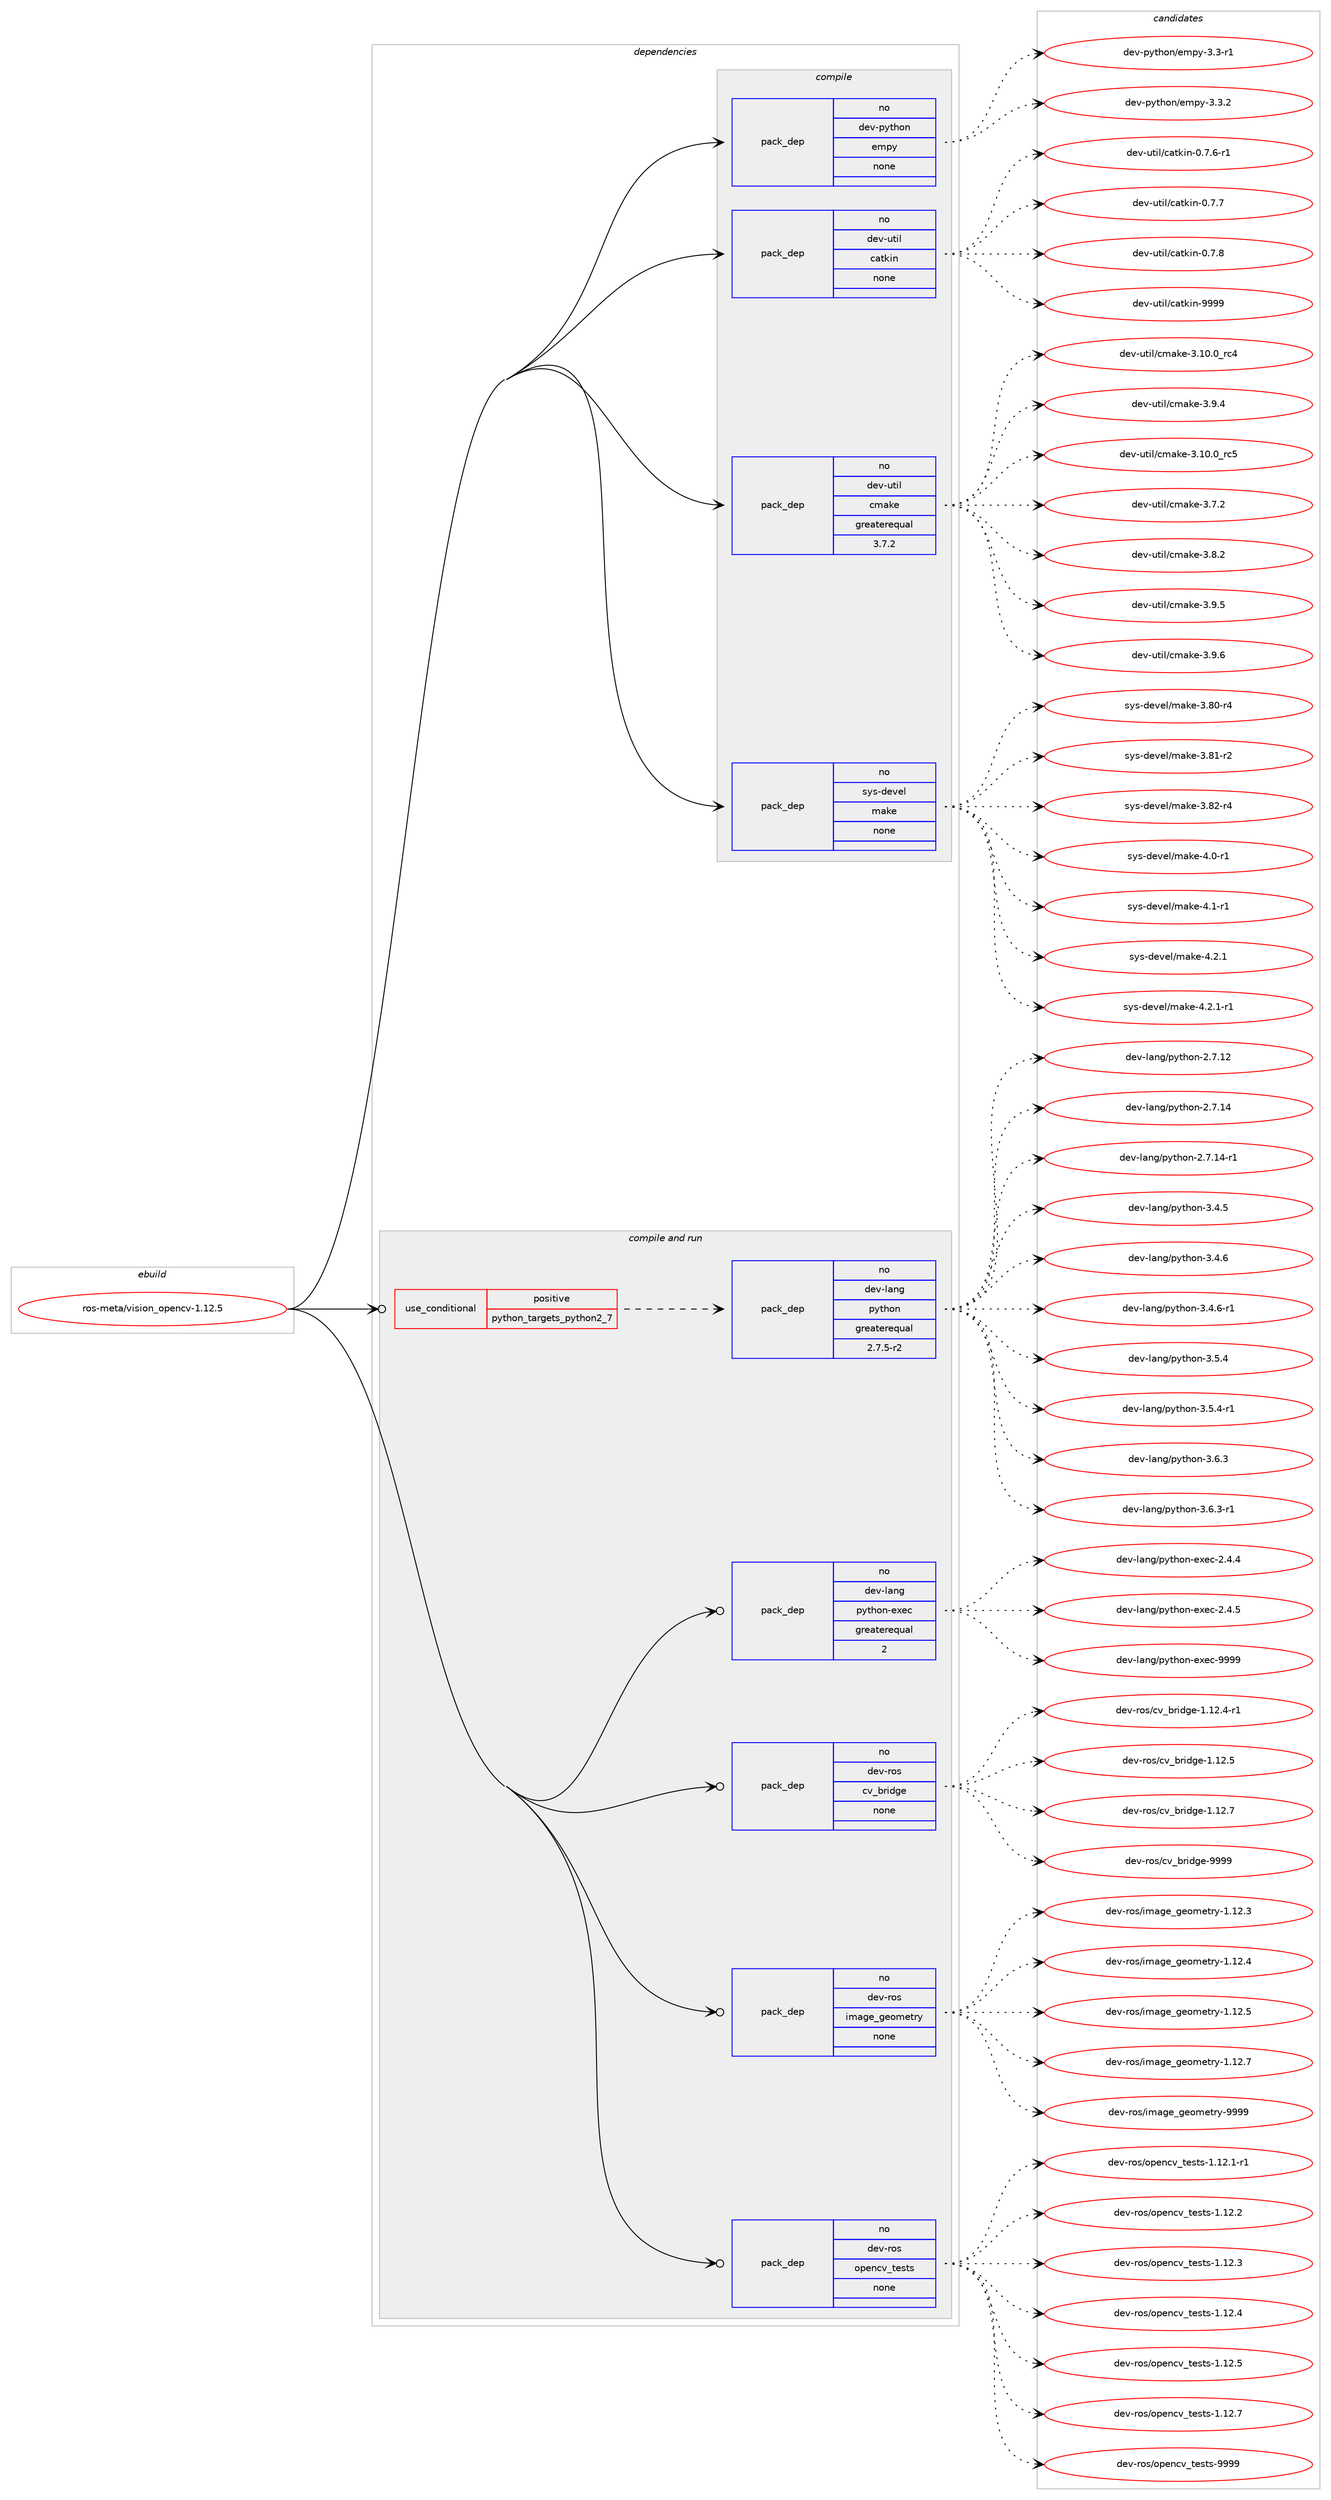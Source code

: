 digraph prolog {

# *************
# Graph options
# *************

newrank=true;
concentrate=true;
compound=true;
graph [rankdir=LR,fontname=Helvetica,fontsize=10,ranksep=1.5];#, ranksep=2.5, nodesep=0.2];
edge  [arrowhead=vee];
node  [fontname=Helvetica,fontsize=10];

# **********
# The ebuild
# **********

subgraph cluster_leftcol {
color=gray;
rank=same;
label=<<i>ebuild</i>>;
id [label="ros-meta/vision_opencv-1.12.5", color=red, width=4, href="../ros-meta/vision_opencv-1.12.5.svg"];
}

# ****************
# The dependencies
# ****************

subgraph cluster_midcol {
color=gray;
label=<<i>dependencies</i>>;
subgraph cluster_compile {
fillcolor="#eeeeee";
style=filled;
label=<<i>compile</i>>;
subgraph pack1243 {
dependency1715 [label=<<TABLE BORDER="0" CELLBORDER="1" CELLSPACING="0" CELLPADDING="4" WIDTH="220"><TR><TD ROWSPAN="6" CELLPADDING="30">pack_dep</TD></TR><TR><TD WIDTH="110">no</TD></TR><TR><TD>dev-python</TD></TR><TR><TD>empy</TD></TR><TR><TD>none</TD></TR><TR><TD></TD></TR></TABLE>>, shape=none, color=blue];
}
id:e -> dependency1715:w [weight=20,style="solid",arrowhead="vee"];
subgraph pack1244 {
dependency1716 [label=<<TABLE BORDER="0" CELLBORDER="1" CELLSPACING="0" CELLPADDING="4" WIDTH="220"><TR><TD ROWSPAN="6" CELLPADDING="30">pack_dep</TD></TR><TR><TD WIDTH="110">no</TD></TR><TR><TD>dev-util</TD></TR><TR><TD>catkin</TD></TR><TR><TD>none</TD></TR><TR><TD></TD></TR></TABLE>>, shape=none, color=blue];
}
id:e -> dependency1716:w [weight=20,style="solid",arrowhead="vee"];
subgraph pack1245 {
dependency1717 [label=<<TABLE BORDER="0" CELLBORDER="1" CELLSPACING="0" CELLPADDING="4" WIDTH="220"><TR><TD ROWSPAN="6" CELLPADDING="30">pack_dep</TD></TR><TR><TD WIDTH="110">no</TD></TR><TR><TD>dev-util</TD></TR><TR><TD>cmake</TD></TR><TR><TD>greaterequal</TD></TR><TR><TD>3.7.2</TD></TR></TABLE>>, shape=none, color=blue];
}
id:e -> dependency1717:w [weight=20,style="solid",arrowhead="vee"];
subgraph pack1246 {
dependency1718 [label=<<TABLE BORDER="0" CELLBORDER="1" CELLSPACING="0" CELLPADDING="4" WIDTH="220"><TR><TD ROWSPAN="6" CELLPADDING="30">pack_dep</TD></TR><TR><TD WIDTH="110">no</TD></TR><TR><TD>sys-devel</TD></TR><TR><TD>make</TD></TR><TR><TD>none</TD></TR><TR><TD></TD></TR></TABLE>>, shape=none, color=blue];
}
id:e -> dependency1718:w [weight=20,style="solid",arrowhead="vee"];
}
subgraph cluster_compileandrun {
fillcolor="#eeeeee";
style=filled;
label=<<i>compile and run</i>>;
subgraph cond456 {
dependency1719 [label=<<TABLE BORDER="0" CELLBORDER="1" CELLSPACING="0" CELLPADDING="4"><TR><TD ROWSPAN="3" CELLPADDING="10">use_conditional</TD></TR><TR><TD>positive</TD></TR><TR><TD>python_targets_python2_7</TD></TR></TABLE>>, shape=none, color=red];
subgraph pack1247 {
dependency1720 [label=<<TABLE BORDER="0" CELLBORDER="1" CELLSPACING="0" CELLPADDING="4" WIDTH="220"><TR><TD ROWSPAN="6" CELLPADDING="30">pack_dep</TD></TR><TR><TD WIDTH="110">no</TD></TR><TR><TD>dev-lang</TD></TR><TR><TD>python</TD></TR><TR><TD>greaterequal</TD></TR><TR><TD>2.7.5-r2</TD></TR></TABLE>>, shape=none, color=blue];
}
dependency1719:e -> dependency1720:w [weight=20,style="dashed",arrowhead="vee"];
}
id:e -> dependency1719:w [weight=20,style="solid",arrowhead="odotvee"];
subgraph pack1248 {
dependency1721 [label=<<TABLE BORDER="0" CELLBORDER="1" CELLSPACING="0" CELLPADDING="4" WIDTH="220"><TR><TD ROWSPAN="6" CELLPADDING="30">pack_dep</TD></TR><TR><TD WIDTH="110">no</TD></TR><TR><TD>dev-lang</TD></TR><TR><TD>python-exec</TD></TR><TR><TD>greaterequal</TD></TR><TR><TD>2</TD></TR></TABLE>>, shape=none, color=blue];
}
id:e -> dependency1721:w [weight=20,style="solid",arrowhead="odotvee"];
subgraph pack1249 {
dependency1722 [label=<<TABLE BORDER="0" CELLBORDER="1" CELLSPACING="0" CELLPADDING="4" WIDTH="220"><TR><TD ROWSPAN="6" CELLPADDING="30">pack_dep</TD></TR><TR><TD WIDTH="110">no</TD></TR><TR><TD>dev-ros</TD></TR><TR><TD>cv_bridge</TD></TR><TR><TD>none</TD></TR><TR><TD></TD></TR></TABLE>>, shape=none, color=blue];
}
id:e -> dependency1722:w [weight=20,style="solid",arrowhead="odotvee"];
subgraph pack1250 {
dependency1723 [label=<<TABLE BORDER="0" CELLBORDER="1" CELLSPACING="0" CELLPADDING="4" WIDTH="220"><TR><TD ROWSPAN="6" CELLPADDING="30">pack_dep</TD></TR><TR><TD WIDTH="110">no</TD></TR><TR><TD>dev-ros</TD></TR><TR><TD>image_geometry</TD></TR><TR><TD>none</TD></TR><TR><TD></TD></TR></TABLE>>, shape=none, color=blue];
}
id:e -> dependency1723:w [weight=20,style="solid",arrowhead="odotvee"];
subgraph pack1251 {
dependency1724 [label=<<TABLE BORDER="0" CELLBORDER="1" CELLSPACING="0" CELLPADDING="4" WIDTH="220"><TR><TD ROWSPAN="6" CELLPADDING="30">pack_dep</TD></TR><TR><TD WIDTH="110">no</TD></TR><TR><TD>dev-ros</TD></TR><TR><TD>opencv_tests</TD></TR><TR><TD>none</TD></TR><TR><TD></TD></TR></TABLE>>, shape=none, color=blue];
}
id:e -> dependency1724:w [weight=20,style="solid",arrowhead="odotvee"];
}
subgraph cluster_run {
fillcolor="#eeeeee";
style=filled;
label=<<i>run</i>>;
}
}

# **************
# The candidates
# **************

subgraph cluster_choices {
rank=same;
color=gray;
label=<<i>candidates</i>>;

subgraph choice1243 {
color=black;
nodesep=1;
choice1001011184511212111610411111047101109112121455146514511449 [label="dev-python/empy-3.3-r1", color=red, width=4,href="../dev-python/empy-3.3-r1.svg"];
choice1001011184511212111610411111047101109112121455146514650 [label="dev-python/empy-3.3.2", color=red, width=4,href="../dev-python/empy-3.3.2.svg"];
dependency1715:e -> choice1001011184511212111610411111047101109112121455146514511449:w [style=dotted,weight="100"];
dependency1715:e -> choice1001011184511212111610411111047101109112121455146514650:w [style=dotted,weight="100"];
}
subgraph choice1244 {
color=black;
nodesep=1;
choice100101118451171161051084799971161071051104548465546544511449 [label="dev-util/catkin-0.7.6-r1", color=red, width=4,href="../dev-util/catkin-0.7.6-r1.svg"];
choice10010111845117116105108479997116107105110454846554655 [label="dev-util/catkin-0.7.7", color=red, width=4,href="../dev-util/catkin-0.7.7.svg"];
choice10010111845117116105108479997116107105110454846554656 [label="dev-util/catkin-0.7.8", color=red, width=4,href="../dev-util/catkin-0.7.8.svg"];
choice100101118451171161051084799971161071051104557575757 [label="dev-util/catkin-9999", color=red, width=4,href="../dev-util/catkin-9999.svg"];
dependency1716:e -> choice100101118451171161051084799971161071051104548465546544511449:w [style=dotted,weight="100"];
dependency1716:e -> choice10010111845117116105108479997116107105110454846554655:w [style=dotted,weight="100"];
dependency1716:e -> choice10010111845117116105108479997116107105110454846554656:w [style=dotted,weight="100"];
dependency1716:e -> choice100101118451171161051084799971161071051104557575757:w [style=dotted,weight="100"];
}
subgraph choice1245 {
color=black;
nodesep=1;
choice1001011184511711610510847991099710710145514649484648951149952 [label="dev-util/cmake-3.10.0_rc4", color=red, width=4,href="../dev-util/cmake-3.10.0_rc4.svg"];
choice10010111845117116105108479910997107101455146574652 [label="dev-util/cmake-3.9.4", color=red, width=4,href="../dev-util/cmake-3.9.4.svg"];
choice1001011184511711610510847991099710710145514649484648951149953 [label="dev-util/cmake-3.10.0_rc5", color=red, width=4,href="../dev-util/cmake-3.10.0_rc5.svg"];
choice10010111845117116105108479910997107101455146554650 [label="dev-util/cmake-3.7.2", color=red, width=4,href="../dev-util/cmake-3.7.2.svg"];
choice10010111845117116105108479910997107101455146564650 [label="dev-util/cmake-3.8.2", color=red, width=4,href="../dev-util/cmake-3.8.2.svg"];
choice10010111845117116105108479910997107101455146574653 [label="dev-util/cmake-3.9.5", color=red, width=4,href="../dev-util/cmake-3.9.5.svg"];
choice10010111845117116105108479910997107101455146574654 [label="dev-util/cmake-3.9.6", color=red, width=4,href="../dev-util/cmake-3.9.6.svg"];
dependency1717:e -> choice1001011184511711610510847991099710710145514649484648951149952:w [style=dotted,weight="100"];
dependency1717:e -> choice10010111845117116105108479910997107101455146574652:w [style=dotted,weight="100"];
dependency1717:e -> choice1001011184511711610510847991099710710145514649484648951149953:w [style=dotted,weight="100"];
dependency1717:e -> choice10010111845117116105108479910997107101455146554650:w [style=dotted,weight="100"];
dependency1717:e -> choice10010111845117116105108479910997107101455146564650:w [style=dotted,weight="100"];
dependency1717:e -> choice10010111845117116105108479910997107101455146574653:w [style=dotted,weight="100"];
dependency1717:e -> choice10010111845117116105108479910997107101455146574654:w [style=dotted,weight="100"];
}
subgraph choice1246 {
color=black;
nodesep=1;
choice11512111545100101118101108471099710710145514656484511452 [label="sys-devel/make-3.80-r4", color=red, width=4,href="../sys-devel/make-3.80-r4.svg"];
choice11512111545100101118101108471099710710145514656494511450 [label="sys-devel/make-3.81-r2", color=red, width=4,href="../sys-devel/make-3.81-r2.svg"];
choice11512111545100101118101108471099710710145514656504511452 [label="sys-devel/make-3.82-r4", color=red, width=4,href="../sys-devel/make-3.82-r4.svg"];
choice115121115451001011181011084710997107101455246484511449 [label="sys-devel/make-4.0-r1", color=red, width=4,href="../sys-devel/make-4.0-r1.svg"];
choice115121115451001011181011084710997107101455246494511449 [label="sys-devel/make-4.1-r1", color=red, width=4,href="../sys-devel/make-4.1-r1.svg"];
choice115121115451001011181011084710997107101455246504649 [label="sys-devel/make-4.2.1", color=red, width=4,href="../sys-devel/make-4.2.1.svg"];
choice1151211154510010111810110847109971071014552465046494511449 [label="sys-devel/make-4.2.1-r1", color=red, width=4,href="../sys-devel/make-4.2.1-r1.svg"];
dependency1718:e -> choice11512111545100101118101108471099710710145514656484511452:w [style=dotted,weight="100"];
dependency1718:e -> choice11512111545100101118101108471099710710145514656494511450:w [style=dotted,weight="100"];
dependency1718:e -> choice11512111545100101118101108471099710710145514656504511452:w [style=dotted,weight="100"];
dependency1718:e -> choice115121115451001011181011084710997107101455246484511449:w [style=dotted,weight="100"];
dependency1718:e -> choice115121115451001011181011084710997107101455246494511449:w [style=dotted,weight="100"];
dependency1718:e -> choice115121115451001011181011084710997107101455246504649:w [style=dotted,weight="100"];
dependency1718:e -> choice1151211154510010111810110847109971071014552465046494511449:w [style=dotted,weight="100"];
}
subgraph choice1247 {
color=black;
nodesep=1;
choice10010111845108971101034711212111610411111045504655464950 [label="dev-lang/python-2.7.12", color=red, width=4,href="../dev-lang/python-2.7.12.svg"];
choice10010111845108971101034711212111610411111045504655464952 [label="dev-lang/python-2.7.14", color=red, width=4,href="../dev-lang/python-2.7.14.svg"];
choice100101118451089711010347112121116104111110455046554649524511449 [label="dev-lang/python-2.7.14-r1", color=red, width=4,href="../dev-lang/python-2.7.14-r1.svg"];
choice100101118451089711010347112121116104111110455146524653 [label="dev-lang/python-3.4.5", color=red, width=4,href="../dev-lang/python-3.4.5.svg"];
choice100101118451089711010347112121116104111110455146524654 [label="dev-lang/python-3.4.6", color=red, width=4,href="../dev-lang/python-3.4.6.svg"];
choice1001011184510897110103471121211161041111104551465246544511449 [label="dev-lang/python-3.4.6-r1", color=red, width=4,href="../dev-lang/python-3.4.6-r1.svg"];
choice100101118451089711010347112121116104111110455146534652 [label="dev-lang/python-3.5.4", color=red, width=4,href="../dev-lang/python-3.5.4.svg"];
choice1001011184510897110103471121211161041111104551465346524511449 [label="dev-lang/python-3.5.4-r1", color=red, width=4,href="../dev-lang/python-3.5.4-r1.svg"];
choice100101118451089711010347112121116104111110455146544651 [label="dev-lang/python-3.6.3", color=red, width=4,href="../dev-lang/python-3.6.3.svg"];
choice1001011184510897110103471121211161041111104551465446514511449 [label="dev-lang/python-3.6.3-r1", color=red, width=4,href="../dev-lang/python-3.6.3-r1.svg"];
dependency1720:e -> choice10010111845108971101034711212111610411111045504655464950:w [style=dotted,weight="100"];
dependency1720:e -> choice10010111845108971101034711212111610411111045504655464952:w [style=dotted,weight="100"];
dependency1720:e -> choice100101118451089711010347112121116104111110455046554649524511449:w [style=dotted,weight="100"];
dependency1720:e -> choice100101118451089711010347112121116104111110455146524653:w [style=dotted,weight="100"];
dependency1720:e -> choice100101118451089711010347112121116104111110455146524654:w [style=dotted,weight="100"];
dependency1720:e -> choice1001011184510897110103471121211161041111104551465246544511449:w [style=dotted,weight="100"];
dependency1720:e -> choice100101118451089711010347112121116104111110455146534652:w [style=dotted,weight="100"];
dependency1720:e -> choice1001011184510897110103471121211161041111104551465346524511449:w [style=dotted,weight="100"];
dependency1720:e -> choice100101118451089711010347112121116104111110455146544651:w [style=dotted,weight="100"];
dependency1720:e -> choice1001011184510897110103471121211161041111104551465446514511449:w [style=dotted,weight="100"];
}
subgraph choice1248 {
color=black;
nodesep=1;
choice1001011184510897110103471121211161041111104510112010199455046524652 [label="dev-lang/python-exec-2.4.4", color=red, width=4,href="../dev-lang/python-exec-2.4.4.svg"];
choice1001011184510897110103471121211161041111104510112010199455046524653 [label="dev-lang/python-exec-2.4.5", color=red, width=4,href="../dev-lang/python-exec-2.4.5.svg"];
choice10010111845108971101034711212111610411111045101120101994557575757 [label="dev-lang/python-exec-9999", color=red, width=4,href="../dev-lang/python-exec-9999.svg"];
dependency1721:e -> choice1001011184510897110103471121211161041111104510112010199455046524652:w [style=dotted,weight="100"];
dependency1721:e -> choice1001011184510897110103471121211161041111104510112010199455046524653:w [style=dotted,weight="100"];
dependency1721:e -> choice10010111845108971101034711212111610411111045101120101994557575757:w [style=dotted,weight="100"];
}
subgraph choice1249 {
color=black;
nodesep=1;
choice1001011184511411111547991189598114105100103101454946495046524511449 [label="dev-ros/cv_bridge-1.12.4-r1", color=red, width=4,href="../dev-ros/cv_bridge-1.12.4-r1.svg"];
choice100101118451141111154799118959811410510010310145494649504653 [label="dev-ros/cv_bridge-1.12.5", color=red, width=4,href="../dev-ros/cv_bridge-1.12.5.svg"];
choice100101118451141111154799118959811410510010310145494649504655 [label="dev-ros/cv_bridge-1.12.7", color=red, width=4,href="../dev-ros/cv_bridge-1.12.7.svg"];
choice10010111845114111115479911895981141051001031014557575757 [label="dev-ros/cv_bridge-9999", color=red, width=4,href="../dev-ros/cv_bridge-9999.svg"];
dependency1722:e -> choice1001011184511411111547991189598114105100103101454946495046524511449:w [style=dotted,weight="100"];
dependency1722:e -> choice100101118451141111154799118959811410510010310145494649504653:w [style=dotted,weight="100"];
dependency1722:e -> choice100101118451141111154799118959811410510010310145494649504655:w [style=dotted,weight="100"];
dependency1722:e -> choice10010111845114111115479911895981141051001031014557575757:w [style=dotted,weight="100"];
}
subgraph choice1250 {
color=black;
nodesep=1;
choice1001011184511411111547105109971031019510310111110910111611412145494649504651 [label="dev-ros/image_geometry-1.12.3", color=red, width=4,href="../dev-ros/image_geometry-1.12.3.svg"];
choice1001011184511411111547105109971031019510310111110910111611412145494649504652 [label="dev-ros/image_geometry-1.12.4", color=red, width=4,href="../dev-ros/image_geometry-1.12.4.svg"];
choice1001011184511411111547105109971031019510310111110910111611412145494649504653 [label="dev-ros/image_geometry-1.12.5", color=red, width=4,href="../dev-ros/image_geometry-1.12.5.svg"];
choice1001011184511411111547105109971031019510310111110910111611412145494649504655 [label="dev-ros/image_geometry-1.12.7", color=red, width=4,href="../dev-ros/image_geometry-1.12.7.svg"];
choice100101118451141111154710510997103101951031011111091011161141214557575757 [label="dev-ros/image_geometry-9999", color=red, width=4,href="../dev-ros/image_geometry-9999.svg"];
dependency1723:e -> choice1001011184511411111547105109971031019510310111110910111611412145494649504651:w [style=dotted,weight="100"];
dependency1723:e -> choice1001011184511411111547105109971031019510310111110910111611412145494649504652:w [style=dotted,weight="100"];
dependency1723:e -> choice1001011184511411111547105109971031019510310111110910111611412145494649504653:w [style=dotted,weight="100"];
dependency1723:e -> choice1001011184511411111547105109971031019510310111110910111611412145494649504655:w [style=dotted,weight="100"];
dependency1723:e -> choice100101118451141111154710510997103101951031011111091011161141214557575757:w [style=dotted,weight="100"];
}
subgraph choice1251 {
color=black;
nodesep=1;
choice10010111845114111115471111121011109911895116101115116115454946495046494511449 [label="dev-ros/opencv_tests-1.12.1-r1", color=red, width=4,href="../dev-ros/opencv_tests-1.12.1-r1.svg"];
choice1001011184511411111547111112101110991189511610111511611545494649504650 [label="dev-ros/opencv_tests-1.12.2", color=red, width=4,href="../dev-ros/opencv_tests-1.12.2.svg"];
choice1001011184511411111547111112101110991189511610111511611545494649504651 [label="dev-ros/opencv_tests-1.12.3", color=red, width=4,href="../dev-ros/opencv_tests-1.12.3.svg"];
choice1001011184511411111547111112101110991189511610111511611545494649504652 [label="dev-ros/opencv_tests-1.12.4", color=red, width=4,href="../dev-ros/opencv_tests-1.12.4.svg"];
choice1001011184511411111547111112101110991189511610111511611545494649504653 [label="dev-ros/opencv_tests-1.12.5", color=red, width=4,href="../dev-ros/opencv_tests-1.12.5.svg"];
choice1001011184511411111547111112101110991189511610111511611545494649504655 [label="dev-ros/opencv_tests-1.12.7", color=red, width=4,href="../dev-ros/opencv_tests-1.12.7.svg"];
choice100101118451141111154711111210111099118951161011151161154557575757 [label="dev-ros/opencv_tests-9999", color=red, width=4,href="../dev-ros/opencv_tests-9999.svg"];
dependency1724:e -> choice10010111845114111115471111121011109911895116101115116115454946495046494511449:w [style=dotted,weight="100"];
dependency1724:e -> choice1001011184511411111547111112101110991189511610111511611545494649504650:w [style=dotted,weight="100"];
dependency1724:e -> choice1001011184511411111547111112101110991189511610111511611545494649504651:w [style=dotted,weight="100"];
dependency1724:e -> choice1001011184511411111547111112101110991189511610111511611545494649504652:w [style=dotted,weight="100"];
dependency1724:e -> choice1001011184511411111547111112101110991189511610111511611545494649504653:w [style=dotted,weight="100"];
dependency1724:e -> choice1001011184511411111547111112101110991189511610111511611545494649504655:w [style=dotted,weight="100"];
dependency1724:e -> choice100101118451141111154711111210111099118951161011151161154557575757:w [style=dotted,weight="100"];
}
}

}
